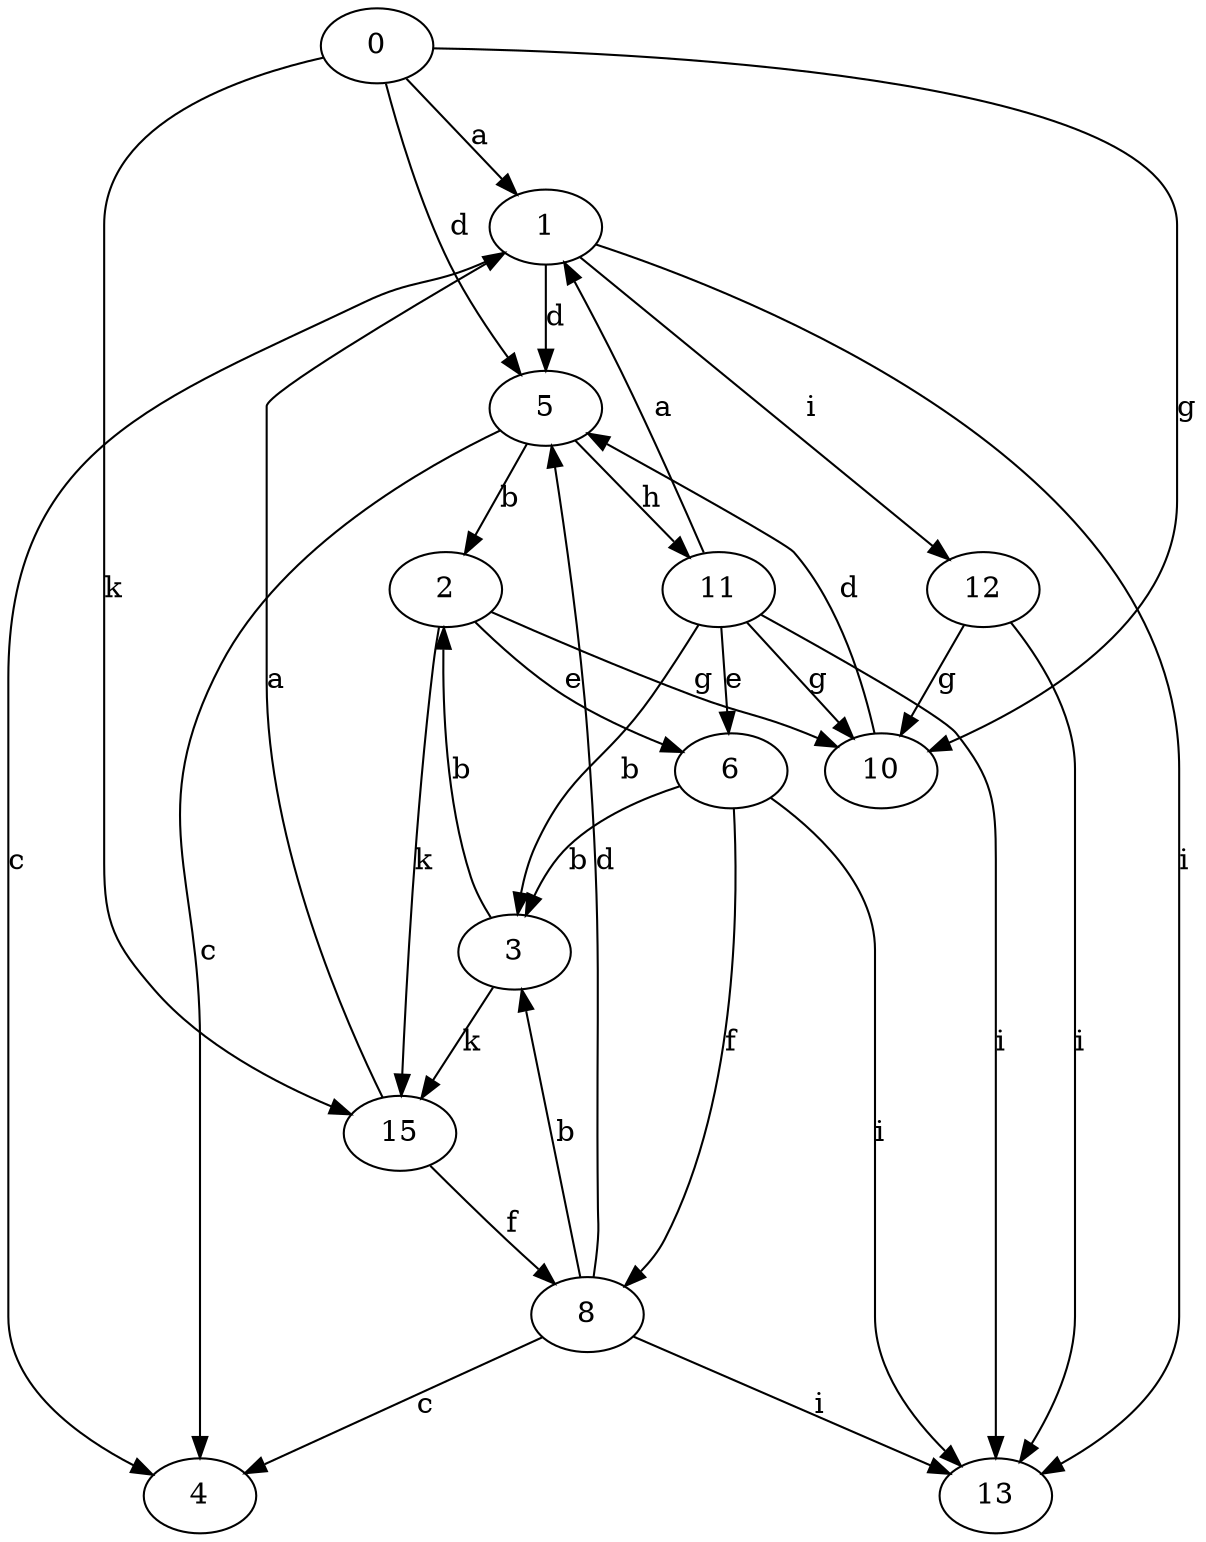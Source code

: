 strict digraph  {
1;
2;
3;
4;
5;
6;
8;
10;
11;
12;
13;
15;
0;
1 -> 4  [label=c];
1 -> 5  [label=d];
1 -> 12  [label=i];
1 -> 13  [label=i];
2 -> 6  [label=e];
2 -> 10  [label=g];
2 -> 15  [label=k];
3 -> 2  [label=b];
3 -> 15  [label=k];
5 -> 2  [label=b];
5 -> 4  [label=c];
5 -> 11  [label=h];
6 -> 3  [label=b];
6 -> 8  [label=f];
6 -> 13  [label=i];
8 -> 3  [label=b];
8 -> 4  [label=c];
8 -> 5  [label=d];
8 -> 13  [label=i];
10 -> 5  [label=d];
11 -> 1  [label=a];
11 -> 3  [label=b];
11 -> 6  [label=e];
11 -> 10  [label=g];
11 -> 13  [label=i];
12 -> 10  [label=g];
12 -> 13  [label=i];
15 -> 1  [label=a];
15 -> 8  [label=f];
0 -> 1  [label=a];
0 -> 5  [label=d];
0 -> 10  [label=g];
0 -> 15  [label=k];
}
